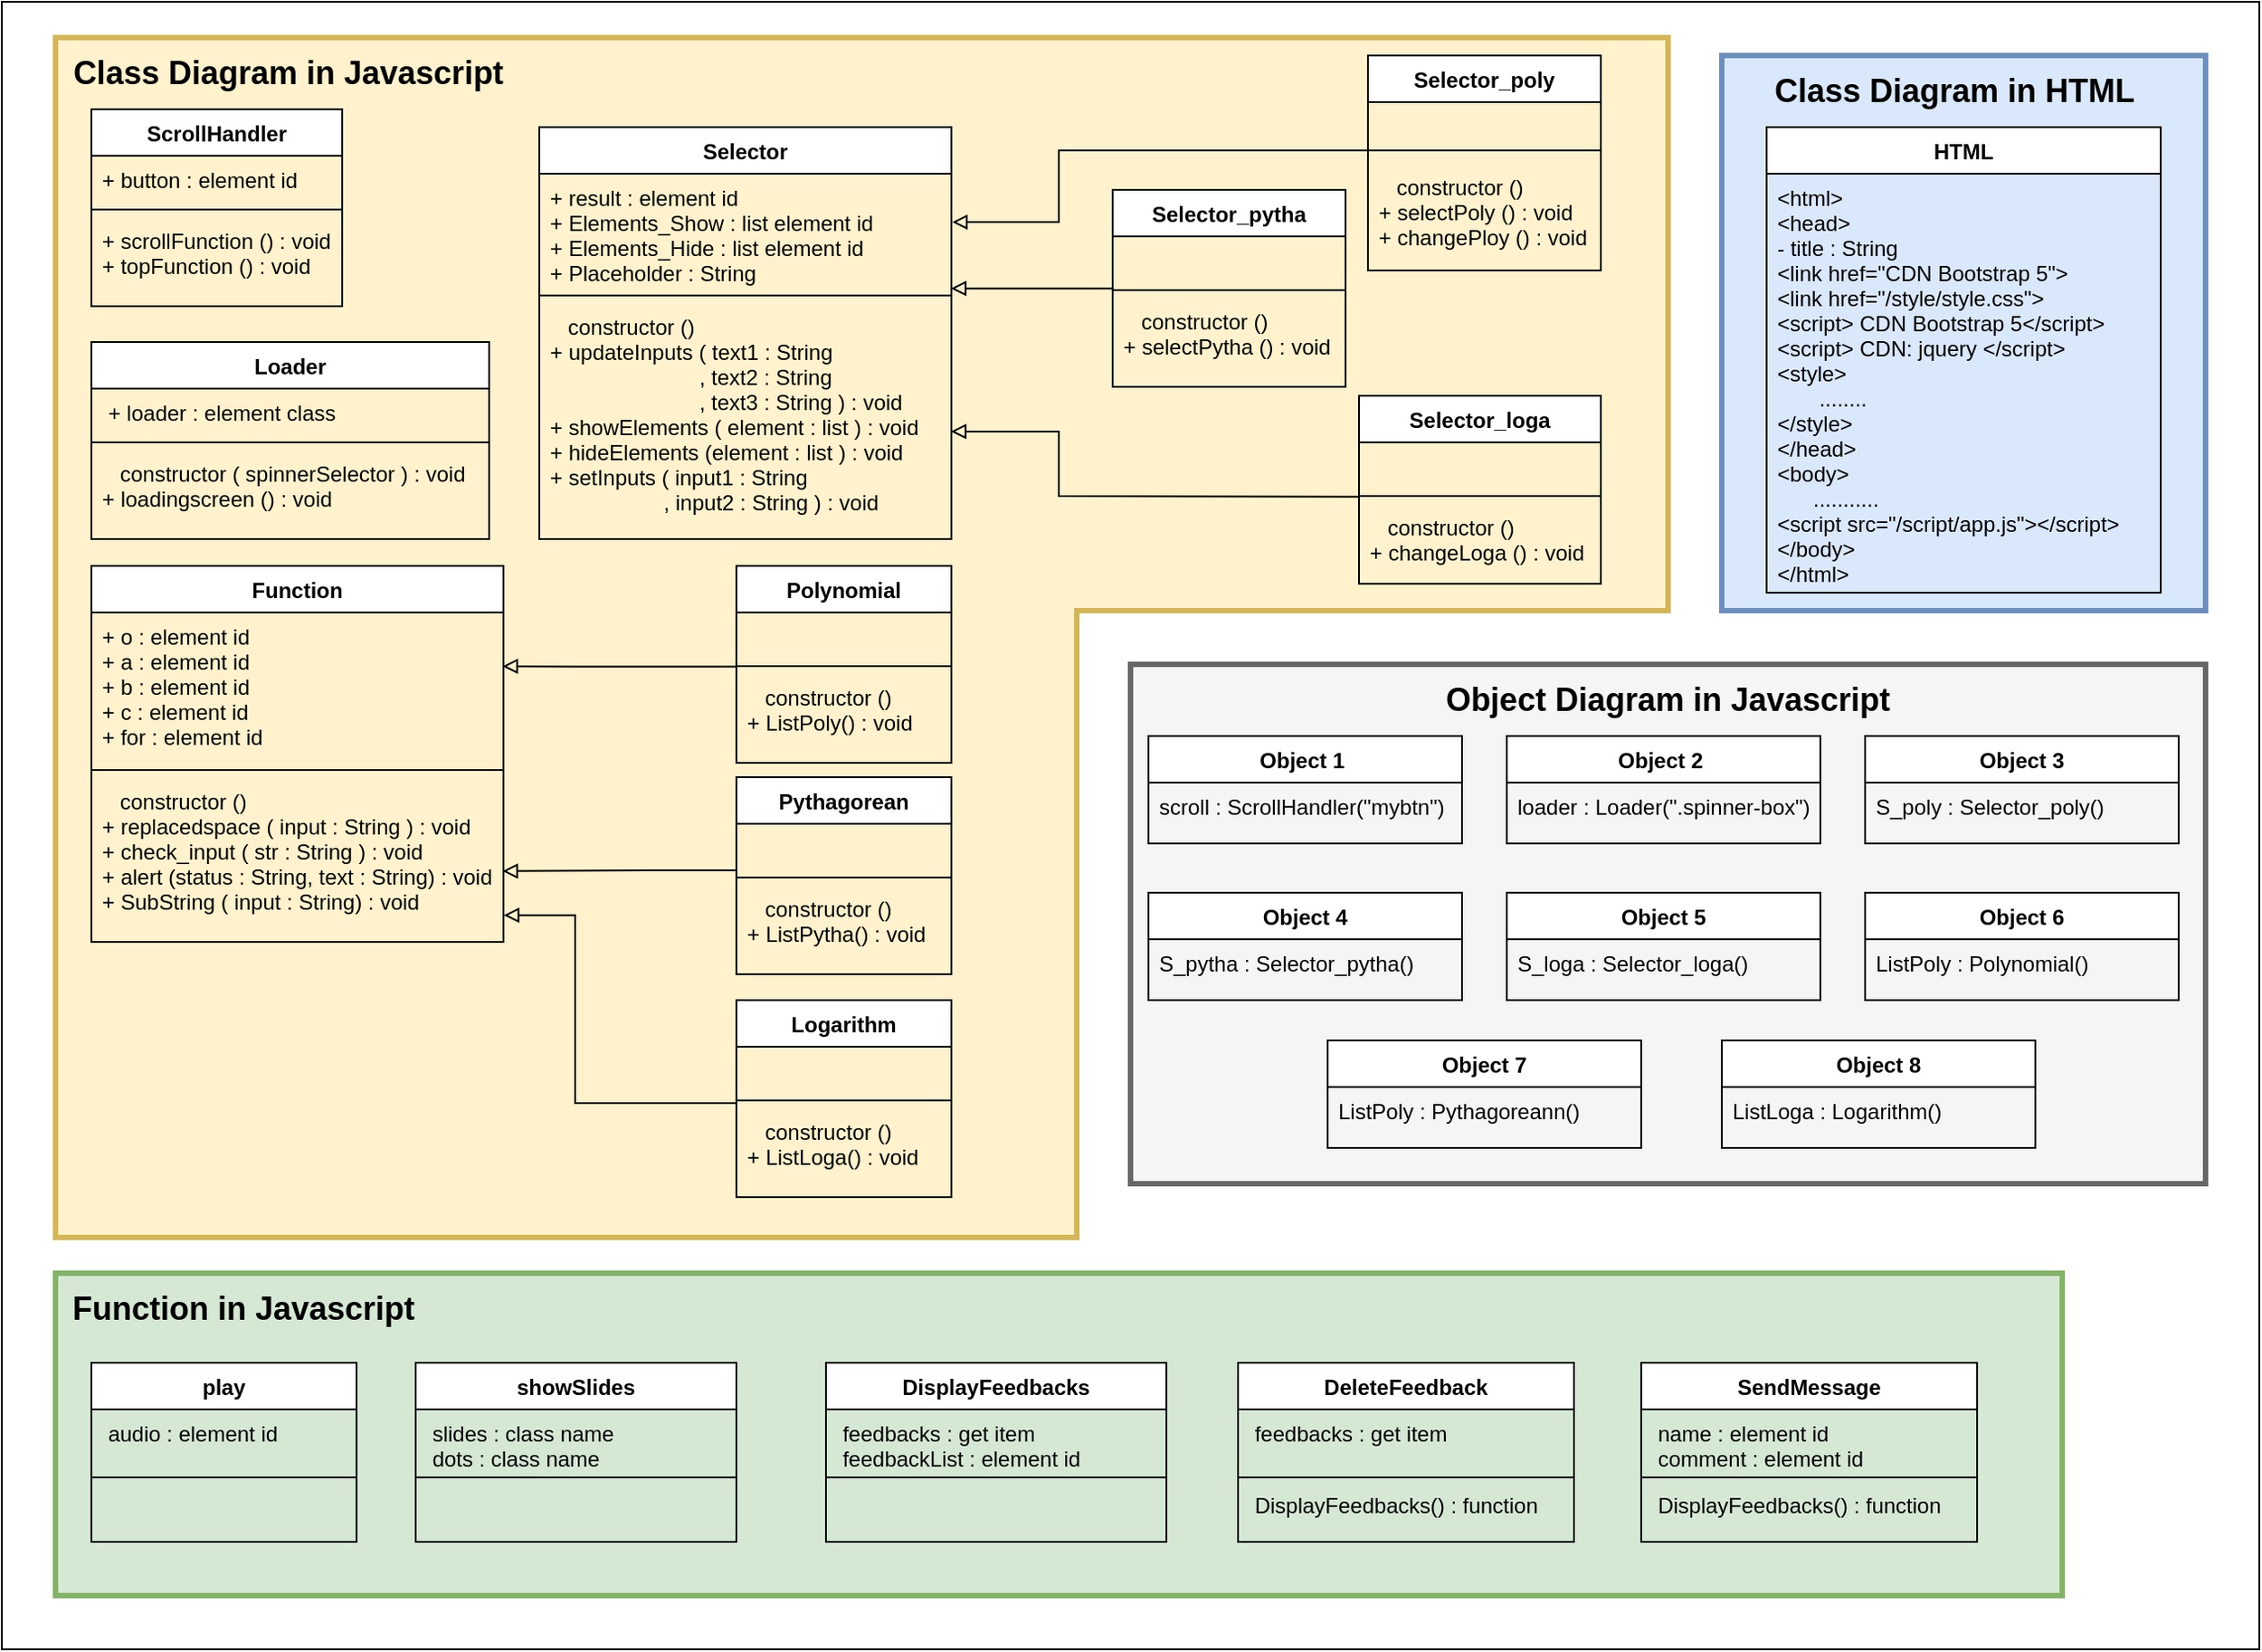 <mxfile version="13.9.9" type="device"><diagram id="C5RBs43oDa-KdzZeNtuy" name="Page-1"><mxGraphModel dx="2560" dy="1503" grid="1" gridSize="10" guides="1" tooltips="1" connect="1" arrows="1" fold="1" page="1" pageScale="1" pageWidth="827" pageHeight="1169" math="0" shadow="0"><root><mxCell id="WIyWlLk6GJQsqaUBKTNV-0"/><mxCell id="WIyWlLk6GJQsqaUBKTNV-1" parent="WIyWlLk6GJQsqaUBKTNV-0"/><mxCell id="XOc4Yu5gQh2VW8XAqwn8-54" value="" style="rounded=0;whiteSpace=wrap;html=1;fontSize=18;fontColor=none;" parent="WIyWlLk6GJQsqaUBKTNV-1" vertex="1"><mxGeometry x="70" y="60" width="1260" height="920" as="geometry"/></mxCell><mxCell id="RyYS79u3xOqbXIoqH8uF-29" value="" style="rounded=0;whiteSpace=wrap;html=1;fillColor=#fff2cc;strokeColor=#d6b656;strokeWidth=3;" parent="WIyWlLk6GJQsqaUBKTNV-1" vertex="1"><mxGeometry x="670" y="80" width="330" height="320" as="geometry"/></mxCell><mxCell id="XOc4Yu5gQh2VW8XAqwn8-45" value="" style="rounded=0;whiteSpace=wrap;html=1;fontSize=18;fillColor=#f5f5f5;strokeColor=#666666;fontColor=#333333;strokeWidth=3;perimeterSpacing=0;" parent="WIyWlLk6GJQsqaUBKTNV-1" vertex="1"><mxGeometry x="700" y="430" width="600" height="290" as="geometry"/></mxCell><mxCell id="XOc4Yu5gQh2VW8XAqwn8-42" value="" style="rounded=0;whiteSpace=wrap;html=1;fillColor=#fff2cc;strokeColor=#d6b656;strokeWidth=3;" parent="WIyWlLk6GJQsqaUBKTNV-1" vertex="1"><mxGeometry x="100" y="80" width="570" height="670" as="geometry"/></mxCell><mxCell id="zkfFHV4jXpPFQw0GAbJ--0" value="ScrollHandler" style="swimlane;fontStyle=1;align=center;verticalAlign=top;childLayout=stackLayout;horizontal=1;startSize=26;horizontalStack=0;resizeParent=1;resizeLast=0;collapsible=1;marginBottom=0;rounded=0;shadow=0;strokeWidth=1;" parent="WIyWlLk6GJQsqaUBKTNV-1" vertex="1"><mxGeometry x="120" y="120" width="140" height="110" as="geometry"><mxRectangle x="230" y="140" width="160" height="26" as="alternateBounds"/></mxGeometry></mxCell><mxCell id="zkfFHV4jXpPFQw0GAbJ--1" value="+ button : element id " style="text;align=left;verticalAlign=top;spacingLeft=4;spacingRight=4;overflow=hidden;rotatable=0;points=[[0,0.5],[1,0.5]];portConstraint=eastwest;" parent="zkfFHV4jXpPFQw0GAbJ--0" vertex="1"><mxGeometry y="26" width="140" height="26" as="geometry"/></mxCell><mxCell id="zkfFHV4jXpPFQw0GAbJ--4" value="" style="line;html=1;strokeWidth=1;align=left;verticalAlign=middle;spacingTop=-1;spacingLeft=3;spacingRight=3;rotatable=0;labelPosition=right;points=[];portConstraint=eastwest;" parent="zkfFHV4jXpPFQw0GAbJ--0" vertex="1"><mxGeometry y="52" width="140" height="8" as="geometry"/></mxCell><mxCell id="zkfFHV4jXpPFQw0GAbJ--5" value="+ scrollFunction () : void&#10;+ topFunction () : void" style="text;align=left;verticalAlign=top;spacingLeft=4;spacingRight=4;overflow=hidden;rotatable=0;points=[[0,0.5],[1,0.5]];portConstraint=eastwest;" parent="zkfFHV4jXpPFQw0GAbJ--0" vertex="1"><mxGeometry y="60" width="140" height="40" as="geometry"/></mxCell><mxCell id="zkfFHV4jXpPFQw0GAbJ--17" value="Loader" style="swimlane;fontStyle=1;align=center;verticalAlign=top;childLayout=stackLayout;horizontal=1;startSize=26;horizontalStack=0;resizeParent=1;resizeLast=0;collapsible=1;marginBottom=0;rounded=0;shadow=0;strokeWidth=1;" parent="WIyWlLk6GJQsqaUBKTNV-1" vertex="1"><mxGeometry x="120" y="250" width="222" height="110" as="geometry"><mxRectangle x="550" y="140" width="160" height="26" as="alternateBounds"/></mxGeometry></mxCell><mxCell id="zkfFHV4jXpPFQw0GAbJ--18" value=" + loader : element class" style="text;align=left;verticalAlign=top;spacingLeft=4;spacingRight=4;overflow=hidden;rotatable=0;points=[[0,0.5],[1,0.5]];portConstraint=eastwest;" parent="zkfFHV4jXpPFQw0GAbJ--17" vertex="1"><mxGeometry y="26" width="222" height="26" as="geometry"/></mxCell><mxCell id="zkfFHV4jXpPFQw0GAbJ--23" value="" style="line;html=1;strokeWidth=1;align=left;verticalAlign=middle;spacingTop=-1;spacingLeft=3;spacingRight=3;rotatable=0;labelPosition=right;points=[];portConstraint=eastwest;" parent="zkfFHV4jXpPFQw0GAbJ--17" vertex="1"><mxGeometry y="52" width="222" height="8" as="geometry"/></mxCell><mxCell id="zkfFHV4jXpPFQw0GAbJ--24" value="   constructor ( spinnerSelector ) : void&#10;+ loadingscreen () : void" style="text;align=left;verticalAlign=top;spacingLeft=4;spacingRight=4;overflow=hidden;rotatable=0;points=[[0,0.5],[1,0.5]];portConstraint=eastwest;" parent="zkfFHV4jXpPFQw0GAbJ--17" vertex="1"><mxGeometry y="60" width="222" height="40" as="geometry"/></mxCell><mxCell id="XOc4Yu5gQh2VW8XAqwn8-4" value="Selector" style="swimlane;fontStyle=1;align=center;verticalAlign=top;childLayout=stackLayout;horizontal=1;startSize=26;horizontalStack=0;resizeParent=1;resizeLast=0;collapsible=1;marginBottom=0;rounded=0;shadow=0;strokeWidth=1;" parent="WIyWlLk6GJQsqaUBKTNV-1" vertex="1"><mxGeometry x="370" y="130" width="230" height="230" as="geometry"><mxRectangle x="230" y="140" width="160" height="26" as="alternateBounds"/></mxGeometry></mxCell><mxCell id="XOc4Yu5gQh2VW8XAqwn8-5" value="+ result : element id &#10;+ Elements_Show : list element id&#10;+ Elements_Hide : list element id&#10;+ Placeholder : String" style="text;align=left;verticalAlign=top;spacingLeft=4;spacingRight=4;overflow=hidden;rotatable=0;points=[[0,0.5],[1,0.5]];portConstraint=eastwest;spacingTop=0;" parent="XOc4Yu5gQh2VW8XAqwn8-4" vertex="1"><mxGeometry y="26" width="230" height="64" as="geometry"/></mxCell><mxCell id="XOc4Yu5gQh2VW8XAqwn8-6" value="" style="line;html=1;strokeWidth=1;align=left;verticalAlign=middle;spacingTop=-1;spacingLeft=3;spacingRight=3;rotatable=0;labelPosition=right;points=[];portConstraint=eastwest;" parent="XOc4Yu5gQh2VW8XAqwn8-4" vertex="1"><mxGeometry y="90" width="230" height="8" as="geometry"/></mxCell><mxCell id="XOc4Yu5gQh2VW8XAqwn8-7" value="   constructor ()&#10;+ updateInputs ( text1 : String&#10;                         , text2 : String&#10;                         , text3 : String ) : void&#10;+ showElements ( element : list ) : void&#10;+ hideElements (element : list ) : void&#10;+ setInputs ( input1 : String&#10;                   , input2 : String ) : void&#10;" style="text;align=left;verticalAlign=top;spacingLeft=4;spacingRight=4;overflow=hidden;rotatable=0;points=[[0,0.5],[1,0.5]];portConstraint=eastwest;" parent="XOc4Yu5gQh2VW8XAqwn8-4" vertex="1"><mxGeometry y="98" width="230" height="122" as="geometry"/></mxCell><mxCell id="XOc4Yu5gQh2VW8XAqwn8-9" value="Selector_poly" style="swimlane;fontStyle=1;align=center;verticalAlign=top;childLayout=stackLayout;horizontal=1;startSize=26;horizontalStack=0;resizeParent=1;resizeLast=0;collapsible=1;marginBottom=0;rounded=0;shadow=0;strokeWidth=1;" parent="WIyWlLk6GJQsqaUBKTNV-1" vertex="1"><mxGeometry x="832.5" y="90" width="130" height="120" as="geometry"><mxRectangle x="230" y="140" width="160" height="26" as="alternateBounds"/></mxGeometry></mxCell><mxCell id="XOc4Yu5gQh2VW8XAqwn8-12" value="scrollFunction ()" style="text;align=left;verticalAlign=top;spacingLeft=4;spacingRight=4;overflow=hidden;rotatable=0;points=[[0,0.5],[1,0.5]];portConstraint=eastwest;noLabel=1;fontColor=none;" parent="XOc4Yu5gQh2VW8XAqwn8-9" vertex="1"><mxGeometry y="26" width="130" height="20" as="geometry"/></mxCell><mxCell id="XOc4Yu5gQh2VW8XAqwn8-11" value="" style="line;html=1;strokeWidth=1;align=left;verticalAlign=middle;spacingTop=-1;spacingLeft=3;spacingRight=3;rotatable=0;labelPosition=right;points=[];portConstraint=eastwest;" parent="XOc4Yu5gQh2VW8XAqwn8-9" vertex="1"><mxGeometry y="46" width="130" height="14" as="geometry"/></mxCell><mxCell id="XOc4Yu5gQh2VW8XAqwn8-13" value="   constructor ()&#10;+ selectPoly () : void&#10;+ changePloy () : void" style="text;align=left;verticalAlign=top;spacingLeft=4;spacingRight=4;overflow=hidden;rotatable=0;points=[[0,0.5],[1,0.5]];portConstraint=eastwest;" parent="XOc4Yu5gQh2VW8XAqwn8-9" vertex="1"><mxGeometry y="60" width="130" height="50" as="geometry"/></mxCell><mxCell id="XOc4Yu5gQh2VW8XAqwn8-14" value="Selector_pytha" style="swimlane;fontStyle=1;align=center;verticalAlign=top;childLayout=stackLayout;horizontal=1;startSize=26;horizontalStack=0;resizeParent=1;resizeLast=0;collapsible=1;marginBottom=0;rounded=0;shadow=0;strokeWidth=1;" parent="WIyWlLk6GJQsqaUBKTNV-1" vertex="1"><mxGeometry x="690" y="165" width="130" height="110" as="geometry"><mxRectangle x="230" y="140" width="160" height="26" as="alternateBounds"/></mxGeometry></mxCell><mxCell id="XOc4Yu5gQh2VW8XAqwn8-15" value="+ button : element id " style="text;align=left;verticalAlign=top;spacingLeft=4;spacingRight=4;overflow=hidden;rotatable=0;points=[[0,0.5],[1,0.5]];portConstraint=eastwest;noLabel=1;fontColor=none;" parent="XOc4Yu5gQh2VW8XAqwn8-14" vertex="1"><mxGeometry y="26" width="130" height="26" as="geometry"/></mxCell><mxCell id="XOc4Yu5gQh2VW8XAqwn8-16" value="" style="line;html=1;strokeWidth=1;align=left;verticalAlign=middle;spacingTop=-1;spacingLeft=3;spacingRight=3;rotatable=0;labelPosition=right;points=[];portConstraint=eastwest;" parent="XOc4Yu5gQh2VW8XAqwn8-14" vertex="1"><mxGeometry y="52" width="130" height="8" as="geometry"/></mxCell><mxCell id="XOc4Yu5gQh2VW8XAqwn8-17" value="   constructor ()&#10;+ selectPytha () : void&#10;" style="text;align=left;verticalAlign=top;spacingLeft=4;spacingRight=4;overflow=hidden;rotatable=0;points=[[0,0.5],[1,0.5]];portConstraint=eastwest;" parent="XOc4Yu5gQh2VW8XAqwn8-14" vertex="1"><mxGeometry y="60" width="130" height="40" as="geometry"/></mxCell><mxCell id="XOc4Yu5gQh2VW8XAqwn8-19" value="Selector_loga" style="swimlane;fontStyle=1;align=center;verticalAlign=top;childLayout=stackLayout;horizontal=1;startSize=26;horizontalStack=0;resizeParent=1;resizeLast=0;collapsible=1;marginBottom=0;rounded=0;shadow=0;strokeWidth=1;" parent="WIyWlLk6GJQsqaUBKTNV-1" vertex="1"><mxGeometry x="827.5" y="280" width="135" height="105" as="geometry"><mxRectangle x="230" y="140" width="160" height="26" as="alternateBounds"/></mxGeometry></mxCell><mxCell id="XOc4Yu5gQh2VW8XAqwn8-20" value="+ button : element id " style="text;align=left;verticalAlign=top;spacingLeft=4;spacingRight=4;overflow=hidden;rotatable=0;points=[[0,0.5],[1,0.5]];portConstraint=eastwest;noLabel=1;fontColor=none;" parent="XOc4Yu5gQh2VW8XAqwn8-19" vertex="1"><mxGeometry y="26" width="135" height="26" as="geometry"/></mxCell><mxCell id="XOc4Yu5gQh2VW8XAqwn8-21" value="" style="line;html=1;strokeWidth=1;align=left;verticalAlign=middle;spacingTop=-1;spacingLeft=3;spacingRight=3;rotatable=0;labelPosition=right;points=[];portConstraint=eastwest;" parent="XOc4Yu5gQh2VW8XAqwn8-19" vertex="1"><mxGeometry y="52" width="135" height="8" as="geometry"/></mxCell><mxCell id="XOc4Yu5gQh2VW8XAqwn8-22" value="   constructor ()&#10;+ changeLoga () : void" style="text;align=left;verticalAlign=top;spacingLeft=4;spacingRight=4;overflow=hidden;rotatable=0;points=[[0,0.5],[1,0.5]];portConstraint=eastwest;" parent="XOc4Yu5gQh2VW8XAqwn8-19" vertex="1"><mxGeometry y="60" width="135" height="40" as="geometry"/></mxCell><mxCell id="XOc4Yu5gQh2VW8XAqwn8-30" value="Object 1 " style="swimlane;fontStyle=1;align=center;verticalAlign=top;childLayout=stackLayout;horizontal=1;startSize=26;horizontalStack=0;resizeParent=1;resizeLast=0;collapsible=1;marginBottom=0;rounded=0;shadow=0;strokeWidth=1;" parent="WIyWlLk6GJQsqaUBKTNV-1" vertex="1"><mxGeometry x="710" y="470" width="175" height="60" as="geometry"><mxRectangle x="230" y="140" width="160" height="26" as="alternateBounds"/></mxGeometry></mxCell><mxCell id="XOc4Yu5gQh2VW8XAqwn8-33" value="scroll : ScrollHandler(&quot;mybtn&quot;)" style="text;align=left;verticalAlign=top;spacingLeft=4;spacingRight=4;overflow=hidden;rotatable=0;points=[[0,0.5],[1,0.5]];portConstraint=eastwest;" parent="XOc4Yu5gQh2VW8XAqwn8-30" vertex="1"><mxGeometry y="26" width="175" height="34" as="geometry"/></mxCell><mxCell id="XOc4Yu5gQh2VW8XAqwn8-34" value="Object 2 " style="swimlane;fontStyle=1;align=center;verticalAlign=top;childLayout=stackLayout;horizontal=1;startSize=26;horizontalStack=0;resizeParent=1;resizeLast=0;collapsible=1;marginBottom=0;rounded=0;shadow=0;strokeWidth=1;" parent="WIyWlLk6GJQsqaUBKTNV-1" vertex="1"><mxGeometry x="910" y="470" width="175" height="60" as="geometry"><mxRectangle x="230" y="140" width="160" height="26" as="alternateBounds"/></mxGeometry></mxCell><mxCell id="XOc4Yu5gQh2VW8XAqwn8-35" value="loader : Loader(&quot;.spinner-box&quot;)" style="text;align=left;verticalAlign=top;spacingLeft=4;spacingRight=4;overflow=hidden;rotatable=0;points=[[0,0.5],[1,0.5]];portConstraint=eastwest;" parent="XOc4Yu5gQh2VW8XAqwn8-34" vertex="1"><mxGeometry y="26" width="175" height="34" as="geometry"/></mxCell><mxCell id="XOc4Yu5gQh2VW8XAqwn8-36" value="Object 3" style="swimlane;fontStyle=1;align=center;verticalAlign=top;childLayout=stackLayout;horizontal=1;startSize=26;horizontalStack=0;resizeParent=1;resizeLast=0;collapsible=1;marginBottom=0;rounded=0;shadow=0;strokeWidth=1;" parent="WIyWlLk6GJQsqaUBKTNV-1" vertex="1"><mxGeometry x="1110" y="470" width="175" height="60" as="geometry"><mxRectangle x="230" y="140" width="160" height="26" as="alternateBounds"/></mxGeometry></mxCell><mxCell id="XOc4Yu5gQh2VW8XAqwn8-37" value="S_poly : Selector_poly()" style="text;align=left;verticalAlign=top;spacingLeft=4;spacingRight=4;overflow=hidden;rotatable=0;points=[[0,0.5],[1,0.5]];portConstraint=eastwest;" parent="XOc4Yu5gQh2VW8XAqwn8-36" vertex="1"><mxGeometry y="26" width="175" height="34" as="geometry"/></mxCell><mxCell id="XOc4Yu5gQh2VW8XAqwn8-38" value="Object 4" style="swimlane;fontStyle=1;align=center;verticalAlign=top;childLayout=stackLayout;horizontal=1;startSize=26;horizontalStack=0;resizeParent=1;resizeLast=0;collapsible=1;marginBottom=0;rounded=0;shadow=0;strokeWidth=1;" parent="WIyWlLk6GJQsqaUBKTNV-1" vertex="1"><mxGeometry x="710" y="557.5" width="175" height="60" as="geometry"><mxRectangle x="230" y="140" width="160" height="26" as="alternateBounds"/></mxGeometry></mxCell><mxCell id="XOc4Yu5gQh2VW8XAqwn8-39" value="S_pytha : Selector_pytha()" style="text;align=left;verticalAlign=top;spacingLeft=4;spacingRight=4;overflow=hidden;rotatable=0;points=[[0,0.5],[1,0.5]];portConstraint=eastwest;" parent="XOc4Yu5gQh2VW8XAqwn8-38" vertex="1"><mxGeometry y="26" width="175" height="34" as="geometry"/></mxCell><mxCell id="XOc4Yu5gQh2VW8XAqwn8-40" value="Object 5" style="swimlane;fontStyle=1;align=center;verticalAlign=top;childLayout=stackLayout;horizontal=1;startSize=26;horizontalStack=0;resizeParent=1;resizeLast=0;collapsible=1;marginBottom=0;rounded=0;shadow=0;strokeWidth=1;" parent="WIyWlLk6GJQsqaUBKTNV-1" vertex="1"><mxGeometry x="910" y="557.5" width="175" height="60" as="geometry"><mxRectangle x="230" y="140" width="160" height="26" as="alternateBounds"/></mxGeometry></mxCell><mxCell id="XOc4Yu5gQh2VW8XAqwn8-41" value="S_loga : Selector_loga()" style="text;align=left;verticalAlign=top;spacingLeft=4;spacingRight=4;overflow=hidden;rotatable=0;points=[[0,0.5],[1,0.5]];portConstraint=eastwest;" parent="XOc4Yu5gQh2VW8XAqwn8-40" vertex="1"><mxGeometry y="26" width="175" height="34" as="geometry"/></mxCell><mxCell id="XOc4Yu5gQh2VW8XAqwn8-44" value="Class Diagram in Javascript" style="text;html=1;strokeColor=none;fillColor=none;align=center;verticalAlign=middle;whiteSpace=wrap;rounded=0;fontColor=none;fontStyle=1;fontSize=18;" parent="WIyWlLk6GJQsqaUBKTNV-1" vertex="1"><mxGeometry x="100" y="90" width="260" height="20" as="geometry"/></mxCell><mxCell id="XOc4Yu5gQh2VW8XAqwn8-46" value="Object Diagram in Javascript" style="text;html=1;strokeColor=none;fillColor=none;align=center;verticalAlign=middle;whiteSpace=wrap;rounded=0;fontSize=18;fontColor=none;fontStyle=1" parent="WIyWlLk6GJQsqaUBKTNV-1" vertex="1"><mxGeometry x="855" y="440" width="290" height="20" as="geometry"/></mxCell><mxCell id="XOc4Yu5gQh2VW8XAqwn8-47" value="" style="rounded=0;whiteSpace=wrap;html=1;fillColor=#dae8fc;strokeColor=#6c8ebf;strokeWidth=3;" parent="WIyWlLk6GJQsqaUBKTNV-1" vertex="1"><mxGeometry x="1030" y="90" width="270" height="310" as="geometry"/></mxCell><mxCell id="XOc4Yu5gQh2VW8XAqwn8-48" value="HTML" style="swimlane;fontStyle=1;align=center;verticalAlign=top;childLayout=stackLayout;horizontal=1;startSize=26;horizontalStack=0;resizeParent=1;resizeLast=0;collapsible=1;marginBottom=0;rounded=0;shadow=0;strokeWidth=1;" parent="WIyWlLk6GJQsqaUBKTNV-1" vertex="1"><mxGeometry x="1055" y="130" width="220" height="260" as="geometry"><mxRectangle x="230" y="140" width="160" height="26" as="alternateBounds"/></mxGeometry></mxCell><mxCell id="XOc4Yu5gQh2VW8XAqwn8-49" value="&lt;html&gt;&#10;&lt;head&gt;&#10;- title : String&#10;&lt;link href=&quot;CDN Bootstrap 5&quot;&gt;&#10;&lt;link href=&quot;/style/style.css&quot;&gt;&#10;&lt;script&gt; CDN Bootstrap 5&lt;/script&gt;&#10;&lt;script&gt; CDN: jquery &lt;/script&gt;&#10;&lt;style&gt; &#10;       ........&#10;&lt;/style&gt;&#10;&lt;/head&gt; &#10;&lt;body&gt;&#10;      ...........&#10;&lt;script src=&quot;/script/app.js&quot;&gt;&lt;/script&gt;&#10;&lt;/body&gt; &#10;&lt;/html&gt;&#10;" style="text;align=left;verticalAlign=top;spacingLeft=4;spacingRight=4;overflow=hidden;rotatable=0;points=[[0,0.5],[1,0.5]];portConstraint=eastwest;" parent="XOc4Yu5gQh2VW8XAqwn8-48" vertex="1"><mxGeometry y="26" width="220" height="234" as="geometry"/></mxCell><mxCell id="XOc4Yu5gQh2VW8XAqwn8-53" value="Class Diagram in HTML" style="text;html=1;strokeColor=none;fillColor=none;align=center;verticalAlign=middle;whiteSpace=wrap;rounded=0;fontColor=none;fontStyle=1;fontSize=18;" parent="WIyWlLk6GJQsqaUBKTNV-1" vertex="1"><mxGeometry x="1030" y="100" width="260" height="20" as="geometry"/></mxCell><mxCell id="4BME741z0ffswZZyLdJ9-0" value="Function" style="swimlane;fontStyle=1;align=center;verticalAlign=top;childLayout=stackLayout;horizontal=1;startSize=26;horizontalStack=0;resizeParent=1;resizeLast=0;collapsible=1;marginBottom=0;rounded=0;shadow=0;strokeWidth=1;" parent="WIyWlLk6GJQsqaUBKTNV-1" vertex="1"><mxGeometry x="120" y="375" width="230" height="210" as="geometry"><mxRectangle x="230" y="140" width="160" height="26" as="alternateBounds"/></mxGeometry></mxCell><mxCell id="4BME741z0ffswZZyLdJ9-1" value="+ o : element id &#10;+ a : element id &#10;+ b : element id &#10;+ c : element id &#10;+ for : element id" style="text;align=left;verticalAlign=top;spacingLeft=4;spacingRight=4;overflow=hidden;rotatable=0;points=[[0,0.5],[1,0.5]];portConstraint=eastwest;spacingTop=0;" parent="4BME741z0ffswZZyLdJ9-0" vertex="1"><mxGeometry y="26" width="230" height="84" as="geometry"/></mxCell><mxCell id="4BME741z0ffswZZyLdJ9-2" value="" style="line;html=1;strokeWidth=1;align=left;verticalAlign=middle;spacingTop=-1;spacingLeft=3;spacingRight=3;rotatable=0;labelPosition=right;points=[];portConstraint=eastwest;" parent="4BME741z0ffswZZyLdJ9-0" vertex="1"><mxGeometry y="110" width="230" height="8" as="geometry"/></mxCell><mxCell id="4BME741z0ffswZZyLdJ9-3" value="   constructor ()&#10;+ replacedspace ( input : String ) : void&#10;+ check_input ( str : String ) : void&#10;+ alert (status : String, text : String) : void&#10;+ SubString ( input : String) : void&#10;" style="text;align=left;verticalAlign=top;spacingLeft=4;spacingRight=4;overflow=hidden;rotatable=0;points=[[0,0.5],[1,0.5]];portConstraint=eastwest;" parent="4BME741z0ffswZZyLdJ9-0" vertex="1"><mxGeometry y="118" width="230" height="92" as="geometry"/></mxCell><mxCell id="RyYS79u3xOqbXIoqH8uF-0" value="Polynomial" style="swimlane;fontStyle=1;align=center;verticalAlign=top;childLayout=stackLayout;horizontal=1;startSize=26;horizontalStack=0;resizeParent=1;resizeLast=0;collapsible=1;marginBottom=0;rounded=0;shadow=0;strokeWidth=1;" parent="WIyWlLk6GJQsqaUBKTNV-1" vertex="1"><mxGeometry x="480" y="375" width="120" height="110" as="geometry"><mxRectangle x="230" y="140" width="160" height="26" as="alternateBounds"/></mxGeometry></mxCell><mxCell id="RyYS79u3xOqbXIoqH8uF-1" value="+ button : element id " style="text;align=left;verticalAlign=top;spacingLeft=4;spacingRight=4;overflow=hidden;rotatable=0;points=[[0,0.5],[1,0.5]];portConstraint=eastwest;noLabel=1;fontColor=none;" parent="RyYS79u3xOqbXIoqH8uF-0" vertex="1"><mxGeometry y="26" width="120" height="26" as="geometry"/></mxCell><mxCell id="RyYS79u3xOqbXIoqH8uF-2" value="" style="line;html=1;strokeWidth=1;align=left;verticalAlign=middle;spacingTop=-1;spacingLeft=3;spacingRight=3;rotatable=0;labelPosition=right;points=[];portConstraint=eastwest;" parent="RyYS79u3xOqbXIoqH8uF-0" vertex="1"><mxGeometry y="52" width="120" height="8" as="geometry"/></mxCell><mxCell id="RyYS79u3xOqbXIoqH8uF-3" value="   constructor ()&#10;+ ListPoly() : void" style="text;align=left;verticalAlign=top;spacingLeft=4;spacingRight=4;overflow=hidden;rotatable=0;points=[[0,0.5],[1,0.5]];portConstraint=eastwest;" parent="RyYS79u3xOqbXIoqH8uF-0" vertex="1"><mxGeometry y="60" width="120" height="50" as="geometry"/></mxCell><mxCell id="RyYS79u3xOqbXIoqH8uF-4" value="Pythagorean" style="swimlane;fontStyle=1;align=center;verticalAlign=top;childLayout=stackLayout;horizontal=1;startSize=26;horizontalStack=0;resizeParent=1;resizeLast=0;collapsible=1;marginBottom=0;rounded=0;shadow=0;strokeWidth=1;" parent="WIyWlLk6GJQsqaUBKTNV-1" vertex="1"><mxGeometry x="480" y="493" width="120" height="110" as="geometry"><mxRectangle x="230" y="140" width="160" height="26" as="alternateBounds"/></mxGeometry></mxCell><mxCell id="RyYS79u3xOqbXIoqH8uF-5" value="+ button : element id " style="text;align=left;verticalAlign=top;spacingLeft=4;spacingRight=4;overflow=hidden;rotatable=0;points=[[0,0.5],[1,0.5]];portConstraint=eastwest;noLabel=1;fontColor=none;" parent="RyYS79u3xOqbXIoqH8uF-4" vertex="1"><mxGeometry y="26" width="120" height="26" as="geometry"/></mxCell><mxCell id="RyYS79u3xOqbXIoqH8uF-6" value="" style="line;html=1;strokeWidth=1;align=left;verticalAlign=middle;spacingTop=-1;spacingLeft=3;spacingRight=3;rotatable=0;labelPosition=right;points=[];portConstraint=eastwest;" parent="RyYS79u3xOqbXIoqH8uF-4" vertex="1"><mxGeometry y="52" width="120" height="8" as="geometry"/></mxCell><mxCell id="RyYS79u3xOqbXIoqH8uF-7" value="   constructor ()&#10;+ ListPytha() : void" style="text;align=left;verticalAlign=top;spacingLeft=4;spacingRight=4;overflow=hidden;rotatable=0;points=[[0,0.5],[1,0.5]];portConstraint=eastwest;" parent="RyYS79u3xOqbXIoqH8uF-4" vertex="1"><mxGeometry y="60" width="120" height="50" as="geometry"/></mxCell><mxCell id="RyYS79u3xOqbXIoqH8uF-8" value="Logarithm" style="swimlane;fontStyle=1;align=center;verticalAlign=top;childLayout=stackLayout;horizontal=1;startSize=26;horizontalStack=0;resizeParent=1;resizeLast=0;collapsible=1;marginBottom=0;rounded=0;shadow=0;strokeWidth=1;" parent="WIyWlLk6GJQsqaUBKTNV-1" vertex="1"><mxGeometry x="480" y="617.5" width="120" height="110" as="geometry"><mxRectangle x="230" y="140" width="160" height="26" as="alternateBounds"/></mxGeometry></mxCell><mxCell id="RyYS79u3xOqbXIoqH8uF-9" value="+ button : element id " style="text;align=left;verticalAlign=top;spacingLeft=4;spacingRight=4;overflow=hidden;rotatable=0;points=[[0,0.5],[1,0.5]];portConstraint=eastwest;noLabel=1;fontColor=none;" parent="RyYS79u3xOqbXIoqH8uF-8" vertex="1"><mxGeometry y="26" width="120" height="26" as="geometry"/></mxCell><mxCell id="RyYS79u3xOqbXIoqH8uF-10" value="" style="line;html=1;strokeWidth=1;align=left;verticalAlign=middle;spacingTop=-1;spacingLeft=3;spacingRight=3;rotatable=0;labelPosition=right;points=[];portConstraint=eastwest;" parent="RyYS79u3xOqbXIoqH8uF-8" vertex="1"><mxGeometry y="52" width="120" height="8" as="geometry"/></mxCell><mxCell id="RyYS79u3xOqbXIoqH8uF-11" value="   constructor ()&#10;+ ListLoga() : void" style="text;align=left;verticalAlign=top;spacingLeft=4;spacingRight=4;overflow=hidden;rotatable=0;points=[[0,0.5],[1,0.5]];portConstraint=eastwest;" parent="RyYS79u3xOqbXIoqH8uF-8" vertex="1"><mxGeometry y="60" width="120" height="50" as="geometry"/></mxCell><mxCell id="RyYS79u3xOqbXIoqH8uF-12" value="Object 6" style="swimlane;fontStyle=1;align=center;verticalAlign=top;childLayout=stackLayout;horizontal=1;startSize=26;horizontalStack=0;resizeParent=1;resizeLast=0;collapsible=1;marginBottom=0;rounded=0;shadow=0;strokeWidth=1;" parent="WIyWlLk6GJQsqaUBKTNV-1" vertex="1"><mxGeometry x="1110" y="557.5" width="175" height="60" as="geometry"><mxRectangle x="230" y="140" width="160" height="26" as="alternateBounds"/></mxGeometry></mxCell><mxCell id="RyYS79u3xOqbXIoqH8uF-13" value="ListPoly : Polynomial()" style="text;align=left;verticalAlign=top;spacingLeft=4;spacingRight=4;overflow=hidden;rotatable=0;points=[[0,0.5],[1,0.5]];portConstraint=eastwest;" parent="RyYS79u3xOqbXIoqH8uF-12" vertex="1"><mxGeometry y="26" width="175" height="34" as="geometry"/></mxCell><mxCell id="RyYS79u3xOqbXIoqH8uF-14" value="Object 7" style="swimlane;fontStyle=1;align=center;verticalAlign=top;childLayout=stackLayout;horizontal=1;startSize=26;horizontalStack=0;resizeParent=1;resizeLast=0;collapsible=1;marginBottom=0;rounded=0;shadow=0;strokeWidth=1;" parent="WIyWlLk6GJQsqaUBKTNV-1" vertex="1"><mxGeometry x="810" y="640" width="175" height="60" as="geometry"><mxRectangle x="230" y="140" width="160" height="26" as="alternateBounds"/></mxGeometry></mxCell><mxCell id="RyYS79u3xOqbXIoqH8uF-15" value="ListPoly : Pythagoreann()" style="text;align=left;verticalAlign=top;spacingLeft=4;spacingRight=4;overflow=hidden;rotatable=0;points=[[0,0.5],[1,0.5]];portConstraint=eastwest;" parent="RyYS79u3xOqbXIoqH8uF-14" vertex="1"><mxGeometry y="26" width="175" height="34" as="geometry"/></mxCell><mxCell id="RyYS79u3xOqbXIoqH8uF-16" value="Object 8" style="swimlane;fontStyle=1;align=center;verticalAlign=top;childLayout=stackLayout;horizontal=1;startSize=26;horizontalStack=0;resizeParent=1;resizeLast=0;collapsible=1;marginBottom=0;rounded=0;shadow=0;strokeWidth=1;" parent="WIyWlLk6GJQsqaUBKTNV-1" vertex="1"><mxGeometry x="1030" y="640" width="175" height="60" as="geometry"><mxRectangle x="230" y="140" width="160" height="26" as="alternateBounds"/></mxGeometry></mxCell><mxCell id="RyYS79u3xOqbXIoqH8uF-17" value="ListLoga : Logarithm()" style="text;align=left;verticalAlign=top;spacingLeft=4;spacingRight=4;overflow=hidden;rotatable=0;points=[[0,0.5],[1,0.5]];portConstraint=eastwest;" parent="RyYS79u3xOqbXIoqH8uF-16" vertex="1"><mxGeometry y="26" width="175" height="34" as="geometry"/></mxCell><mxCell id="RyYS79u3xOqbXIoqH8uF-20" style="edgeStyle=orthogonalEdgeStyle;rounded=0;orthogonalLoop=1;jettySize=auto;html=1;fontColor=none;endArrow=block;endFill=0;entryX=0.998;entryY=0.358;entryDx=0;entryDy=0;exitX=0;exitY=1.163;exitDx=0;exitDy=0;exitPerimeter=0;entryPerimeter=0;" parent="WIyWlLk6GJQsqaUBKTNV-1" source="RyYS79u3xOqbXIoqH8uF-1" target="4BME741z0ffswZZyLdJ9-1" edge="1"><mxGeometry relative="1" as="geometry"><mxPoint x="370.0" y="559.97" as="targetPoint"/><Array as="points"><mxPoint x="390" y="431"/><mxPoint x="360" y="431"/></Array><mxPoint x="602.73" y="568.99" as="sourcePoint"/></mxGeometry></mxCell><mxCell id="RyYS79u3xOqbXIoqH8uF-23" style="edgeStyle=orthogonalEdgeStyle;rounded=0;orthogonalLoop=1;jettySize=auto;html=1;endArrow=block;endFill=0;exitX=0;exitY=0.5;exitDx=0;exitDy=0;entryX=0.998;entryY=0.57;entryDx=0;entryDy=0;entryPerimeter=0;" parent="WIyWlLk6GJQsqaUBKTNV-1" source="RyYS79u3xOqbXIoqH8uF-4" target="4BME741z0ffswZZyLdJ9-3" edge="1"><mxGeometry relative="1" as="geometry"><mxPoint x="330" y="585" as="targetPoint"/><mxPoint x="330" y="620" as="sourcePoint"/><Array as="points"><mxPoint x="480" y="545"/><mxPoint x="430" y="545"/></Array></mxGeometry></mxCell><mxCell id="RyYS79u3xOqbXIoqH8uF-24" style="edgeStyle=orthogonalEdgeStyle;rounded=0;orthogonalLoop=1;jettySize=auto;html=1;endArrow=block;endFill=0;exitX=0;exitY=0.5;exitDx=0;exitDy=0;entryX=1.001;entryY=0.838;entryDx=0;entryDy=0;entryPerimeter=0;" parent="WIyWlLk6GJQsqaUBKTNV-1" source="RyYS79u3xOqbXIoqH8uF-8" target="4BME741z0ffswZZyLdJ9-3" edge="1"><mxGeometry relative="1" as="geometry"><mxPoint x="180" y="620" as="sourcePoint"/><Array as="points"><mxPoint x="390" y="675"/><mxPoint x="390" y="570"/></Array></mxGeometry></mxCell><mxCell id="RyYS79u3xOqbXIoqH8uF-30" value="" style="rounded=0;whiteSpace=wrap;html=1;fillColor=#fff2cc;strokeWidth=3;strokeColor=none;" parent="WIyWlLk6GJQsqaUBKTNV-1" vertex="1"><mxGeometry x="660" y="81.5" width="20" height="317" as="geometry"/></mxCell><mxCell id="XOc4Yu5gQh2VW8XAqwn8-28" style="edgeStyle=orthogonalEdgeStyle;rounded=0;orthogonalLoop=1;jettySize=auto;html=1;fontColor=none;endArrow=block;endFill=0;entryX=0.999;entryY=0.59;entryDx=0;entryDy=0;entryPerimeter=0;exitX=0.002;exitY=0.553;exitDx=0;exitDy=0;exitPerimeter=0;" parent="WIyWlLk6GJQsqaUBKTNV-1" source="XOc4Yu5gQh2VW8XAqwn8-21" target="XOc4Yu5gQh2VW8XAqwn8-7" edge="1"><mxGeometry relative="1" as="geometry"><mxPoint x="400" y="440" as="targetPoint"/><Array as="points"><mxPoint x="823" y="336"/><mxPoint x="660" y="336"/><mxPoint x="660" y="300"/></Array><mxPoint x="823" y="340" as="sourcePoint"/></mxGeometry></mxCell><mxCell id="XOc4Yu5gQh2VW8XAqwn8-27" style="edgeStyle=orthogonalEdgeStyle;rounded=0;orthogonalLoop=1;jettySize=auto;html=1;entryX=0.999;entryY=-0.065;entryDx=0;entryDy=0;entryPerimeter=0;fontColor=none;endArrow=block;endFill=0;exitX=0.001;exitY=0.6;exitDx=0;exitDy=0;exitPerimeter=0;" parent="WIyWlLk6GJQsqaUBKTNV-1" source="XOc4Yu5gQh2VW8XAqwn8-16" target="XOc4Yu5gQh2VW8XAqwn8-7" edge="1"><mxGeometry relative="1" as="geometry"><Array as="points"><mxPoint x="690" y="220"/></Array></mxGeometry></mxCell><mxCell id="XOc4Yu5gQh2VW8XAqwn8-26" style="edgeStyle=orthogonalEdgeStyle;rounded=0;orthogonalLoop=1;jettySize=auto;html=1;fontColor=none;endArrow=block;endFill=0;entryX=1.002;entryY=0.422;entryDx=0;entryDy=0;entryPerimeter=0;" parent="WIyWlLk6GJQsqaUBKTNV-1" source="XOc4Yu5gQh2VW8XAqwn8-11" target="XOc4Yu5gQh2VW8XAqwn8-5" edge="1"><mxGeometry relative="1" as="geometry"><mxPoint x="390" y="323" as="targetPoint"/><Array as="points"><mxPoint x="660" y="143"/><mxPoint x="660" y="183"/></Array></mxGeometry></mxCell><mxCell id="PRHN0ZYOUGucv7JTqHjs-0" value="" style="rounded=0;whiteSpace=wrap;html=1;fillColor=#d5e8d4;strokeColor=#82b366;strokeWidth=3;" vertex="1" parent="WIyWlLk6GJQsqaUBKTNV-1"><mxGeometry x="100" y="770" width="1120" height="180" as="geometry"/></mxCell><mxCell id="PRHN0ZYOUGucv7JTqHjs-1" value="Function in Javascript" style="text;html=1;strokeColor=none;fillColor=none;align=center;verticalAlign=middle;whiteSpace=wrap;rounded=0;fontColor=none;fontStyle=1;fontSize=18;" vertex="1" parent="WIyWlLk6GJQsqaUBKTNV-1"><mxGeometry x="100" y="780" width="210" height="20" as="geometry"/></mxCell><mxCell id="PRHN0ZYOUGucv7JTqHjs-2" value="play" style="swimlane;fontStyle=1;align=center;verticalAlign=top;childLayout=stackLayout;horizontal=1;startSize=26;horizontalStack=0;resizeParent=1;resizeLast=0;collapsible=1;marginBottom=0;rounded=0;shadow=0;strokeWidth=1;" vertex="1" parent="WIyWlLk6GJQsqaUBKTNV-1"><mxGeometry x="120" y="820" width="148" height="100" as="geometry"><mxRectangle x="230" y="140" width="160" height="26" as="alternateBounds"/></mxGeometry></mxCell><mxCell id="PRHN0ZYOUGucv7JTqHjs-3" value=" audio : element id " style="text;align=left;verticalAlign=top;spacingLeft=4;spacingRight=4;overflow=hidden;rotatable=0;points=[[0,0.5],[1,0.5]];portConstraint=eastwest;spacingTop=0;" vertex="1" parent="PRHN0ZYOUGucv7JTqHjs-2"><mxGeometry y="26" width="148" height="34" as="geometry"/></mxCell><mxCell id="PRHN0ZYOUGucv7JTqHjs-4" value="" style="line;html=1;strokeWidth=1;align=left;verticalAlign=middle;spacingTop=-1;spacingLeft=3;spacingRight=3;rotatable=0;labelPosition=right;points=[];portConstraint=eastwest;" vertex="1" parent="PRHN0ZYOUGucv7JTqHjs-2"><mxGeometry y="60" width="148" height="8" as="geometry"/></mxCell><mxCell id="PRHN0ZYOUGucv7JTqHjs-7" value="showSlides" style="swimlane;fontStyle=1;align=center;verticalAlign=top;childLayout=stackLayout;horizontal=1;startSize=26;horizontalStack=0;resizeParent=1;resizeLast=0;collapsible=1;marginBottom=0;rounded=0;shadow=0;strokeWidth=1;" vertex="1" parent="WIyWlLk6GJQsqaUBKTNV-1"><mxGeometry x="301" y="820" width="179" height="100" as="geometry"><mxRectangle x="230" y="140" width="160" height="26" as="alternateBounds"/></mxGeometry></mxCell><mxCell id="PRHN0ZYOUGucv7JTqHjs-8" value=" slides : class name&#10; dots : class name " style="text;align=left;verticalAlign=top;spacingLeft=4;spacingRight=4;overflow=hidden;rotatable=0;points=[[0,0.5],[1,0.5]];portConstraint=eastwest;spacingTop=0;" vertex="1" parent="PRHN0ZYOUGucv7JTqHjs-7"><mxGeometry y="26" width="179" height="34" as="geometry"/></mxCell><mxCell id="PRHN0ZYOUGucv7JTqHjs-9" value="" style="line;html=1;strokeWidth=1;align=left;verticalAlign=middle;spacingTop=-1;spacingLeft=3;spacingRight=3;rotatable=0;labelPosition=right;points=[];portConstraint=eastwest;" vertex="1" parent="PRHN0ZYOUGucv7JTqHjs-7"><mxGeometry y="60" width="179" height="8" as="geometry"/></mxCell><mxCell id="PRHN0ZYOUGucv7JTqHjs-10" value="DisplayFeedbacks" style="swimlane;fontStyle=1;align=center;verticalAlign=top;childLayout=stackLayout;horizontal=1;startSize=26;horizontalStack=0;resizeParent=1;resizeLast=0;collapsible=1;marginBottom=0;rounded=0;shadow=0;strokeWidth=1;" vertex="1" parent="WIyWlLk6GJQsqaUBKTNV-1"><mxGeometry x="530" y="820" width="190" height="100" as="geometry"><mxRectangle x="230" y="140" width="160" height="26" as="alternateBounds"/></mxGeometry></mxCell><mxCell id="PRHN0ZYOUGucv7JTqHjs-11" value=" feedbacks : get item&#10; feedbackList : element id " style="text;align=left;verticalAlign=top;spacingLeft=4;spacingRight=4;overflow=hidden;rotatable=0;points=[[0,0.5],[1,0.5]];portConstraint=eastwest;spacingTop=0;" vertex="1" parent="PRHN0ZYOUGucv7JTqHjs-10"><mxGeometry y="26" width="190" height="34" as="geometry"/></mxCell><mxCell id="PRHN0ZYOUGucv7JTqHjs-12" value="" style="line;html=1;strokeWidth=1;align=left;verticalAlign=middle;spacingTop=-1;spacingLeft=3;spacingRight=3;rotatable=0;labelPosition=right;points=[];portConstraint=eastwest;" vertex="1" parent="PRHN0ZYOUGucv7JTqHjs-10"><mxGeometry y="60" width="190" height="8" as="geometry"/></mxCell><mxCell id="PRHN0ZYOUGucv7JTqHjs-13" value="DeleteFeedback" style="swimlane;fontStyle=1;align=center;verticalAlign=top;childLayout=stackLayout;horizontal=1;startSize=26;horizontalStack=0;resizeParent=1;resizeLast=0;collapsible=1;marginBottom=0;rounded=0;shadow=0;strokeWidth=1;" vertex="1" parent="WIyWlLk6GJQsqaUBKTNV-1"><mxGeometry x="760" y="820" width="187.5" height="100" as="geometry"><mxRectangle x="230" y="140" width="160" height="26" as="alternateBounds"/></mxGeometry></mxCell><mxCell id="PRHN0ZYOUGucv7JTqHjs-14" value=" feedbacks : get item&#10; " style="text;align=left;verticalAlign=top;spacingLeft=4;spacingRight=4;overflow=hidden;rotatable=0;points=[[0,0.5],[1,0.5]];portConstraint=eastwest;spacingTop=0;" vertex="1" parent="PRHN0ZYOUGucv7JTqHjs-13"><mxGeometry y="26" width="187.5" height="34" as="geometry"/></mxCell><mxCell id="PRHN0ZYOUGucv7JTqHjs-15" value="" style="line;html=1;strokeWidth=1;align=left;verticalAlign=middle;spacingTop=-1;spacingLeft=3;spacingRight=3;rotatable=0;labelPosition=right;points=[];portConstraint=eastwest;" vertex="1" parent="PRHN0ZYOUGucv7JTqHjs-13"><mxGeometry y="60" width="187.5" height="8" as="geometry"/></mxCell><mxCell id="PRHN0ZYOUGucv7JTqHjs-16" value=" DisplayFeedbacks() : function" style="text;align=left;verticalAlign=top;spacingLeft=4;spacingRight=4;overflow=hidden;rotatable=0;points=[[0,0.5],[1,0.5]];portConstraint=eastwest;" vertex="1" parent="WIyWlLk6GJQsqaUBKTNV-1"><mxGeometry x="760" y="886" width="175" height="34" as="geometry"/></mxCell><mxCell id="PRHN0ZYOUGucv7JTqHjs-20" value="SendMessage" style="swimlane;fontStyle=1;align=center;verticalAlign=top;childLayout=stackLayout;horizontal=1;startSize=26;horizontalStack=0;resizeParent=1;resizeLast=0;collapsible=1;marginBottom=0;rounded=0;shadow=0;strokeWidth=1;" vertex="1" parent="WIyWlLk6GJQsqaUBKTNV-1"><mxGeometry x="985" y="820" width="187.5" height="100" as="geometry"><mxRectangle x="230" y="140" width="160" height="26" as="alternateBounds"/></mxGeometry></mxCell><mxCell id="PRHN0ZYOUGucv7JTqHjs-21" value=" name : element id&#10; comment : element id&#10; " style="text;align=left;verticalAlign=top;spacingLeft=4;spacingRight=4;overflow=hidden;rotatable=0;points=[[0,0.5],[1,0.5]];portConstraint=eastwest;spacingTop=0;" vertex="1" parent="PRHN0ZYOUGucv7JTqHjs-20"><mxGeometry y="26" width="187.5" height="34" as="geometry"/></mxCell><mxCell id="PRHN0ZYOUGucv7JTqHjs-22" value="" style="line;html=1;strokeWidth=1;align=left;verticalAlign=middle;spacingTop=-1;spacingLeft=3;spacingRight=3;rotatable=0;labelPosition=right;points=[];portConstraint=eastwest;" vertex="1" parent="PRHN0ZYOUGucv7JTqHjs-20"><mxGeometry y="60" width="187.5" height="8" as="geometry"/></mxCell><mxCell id="PRHN0ZYOUGucv7JTqHjs-23" value=" DisplayFeedbacks() : function" style="text;align=left;verticalAlign=top;spacingLeft=4;spacingRight=4;overflow=hidden;rotatable=0;points=[[0,0.5],[1,0.5]];portConstraint=eastwest;" vertex="1" parent="WIyWlLk6GJQsqaUBKTNV-1"><mxGeometry x="985" y="886" width="175" height="34" as="geometry"/></mxCell></root></mxGraphModel></diagram></mxfile>